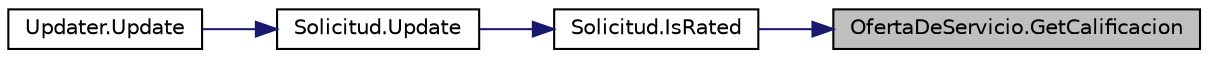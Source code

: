 digraph "OfertaDeServicio.GetCalificacion"
{
 // INTERACTIVE_SVG=YES
 // LATEX_PDF_SIZE
  edge [fontname="Helvetica",fontsize="10",labelfontname="Helvetica",labelfontsize="10"];
  node [fontname="Helvetica",fontsize="10",shape=record];
  rankdir="RL";
  Node1 [label="OfertaDeServicio.GetCalificacion",height=0.2,width=0.4,color="black", fillcolor="grey75", style="filled", fontcolor="black",tooltip="Método para obtener una calificación"];
  Node1 -> Node2 [dir="back",color="midnightblue",fontsize="10",style="solid",fontname="Helvetica"];
  Node2 [label="Solicitud.IsRated",height=0.2,width=0.4,color="black", fillcolor="white", style="filled",URL="$classSolicitud.html#a8349db017e45ee12e6fbcd60a85b503e",tooltip="Método para conocer si una oferta fue calificada"];
  Node2 -> Node3 [dir="back",color="midnightblue",fontsize="10",style="solid",fontname="Helvetica"];
  Node3 [label="Solicitud.Update",height=0.2,width=0.4,color="black", fillcolor="white", style="filled",URL="$classSolicitud.html#a1c7e7e17d1549d2b6618a14a6b4e2c5d",tooltip="Método para actualizar una calificación en caso que se haga dentro del plazo. Si excede la fecha lími..."];
  Node3 -> Node4 [dir="back",color="midnightblue",fontsize="10",style="solid",fontname="Helvetica"];
  Node4 [label="Updater.Update",height=0.2,width=0.4,color="black", fillcolor="white", style="filled",URL="$classUpdater.html#a61857607a7e54b46cb298f2fe37705a1",tooltip=" "];
}
